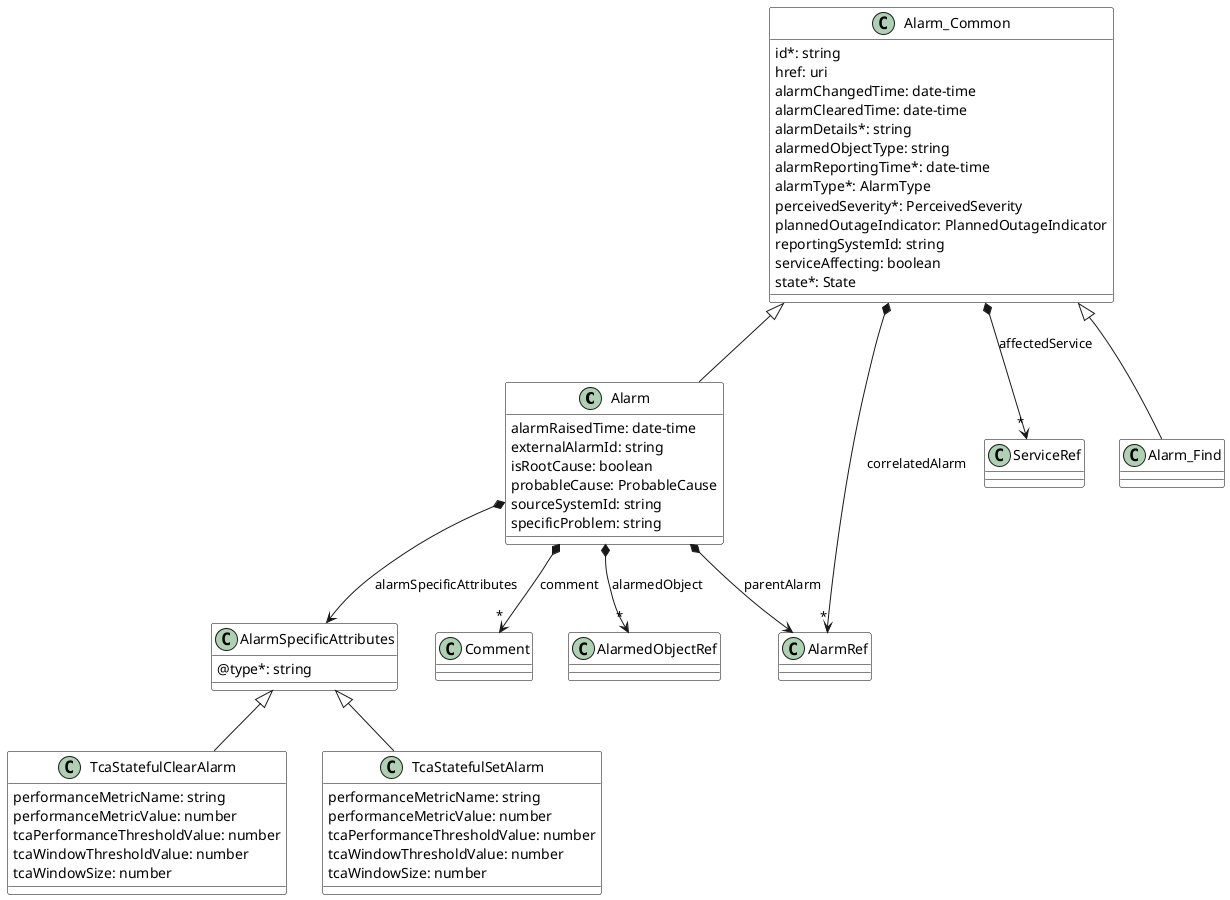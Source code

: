 @startuml statefullTCAAlarmModel
skinparam {
    ClassBackgroundColor White
    ClassBorderColor Black
}

class Alarm {

    alarmRaisedTime: date-time
    externalAlarmId: string
    isRootCause: boolean
    probableCause: ProbableCause
    sourceSystemId: string
    specificProblem: string
}
Alarm_Common <|-- Alarm

Alarm *-->"*" AlarmedObjectRef : alarmedObject
Alarm *-->"*" Comment : comment
Alarm *--> AlarmRef : parentAlarm
Alarm *--> AlarmSpecificAttributes : alarmSpecificAttributes


class AlarmRef {

}



class AlarmSpecificAttributes {

    @type*: string
}


class Alarm_Common {

    id*: string
    href: uri
    alarmChangedTime: date-time
    alarmClearedTime: date-time
    alarmDetails*: string
    alarmedObjectType: string
    alarmReportingTime*: date-time
    alarmType*: AlarmType
    perceivedSeverity*: PerceivedSeverity
    plannedOutageIndicator: PlannedOutageIndicator
    reportingSystemId: string
    serviceAffecting: boolean
    state*: State
}

Alarm_Common *-->"*" ServiceRef : affectedService
Alarm_Common *-->"*" AlarmRef : correlatedAlarm


class Alarm_Find {

}
Alarm_Common <|-- Alarm_Find



class AlarmedObjectRef {
}



class Comment {
}

class TcaStatefulClearAlarm {

    performanceMetricName: string
    performanceMetricValue: number
    tcaPerformanceThresholdValue: number
    tcaWindowThresholdValue: number
    tcaWindowSize: number
}
AlarmSpecificAttributes <|-- TcaStatefulClearAlarm



class TcaStatefulSetAlarm {

    performanceMetricName: string
    performanceMetricValue: number
    tcaPerformanceThresholdValue: number
    tcaWindowThresholdValue: number
    tcaWindowSize: number
}
AlarmSpecificAttributes <|-- TcaStatefulSetAlarm



@enduml
